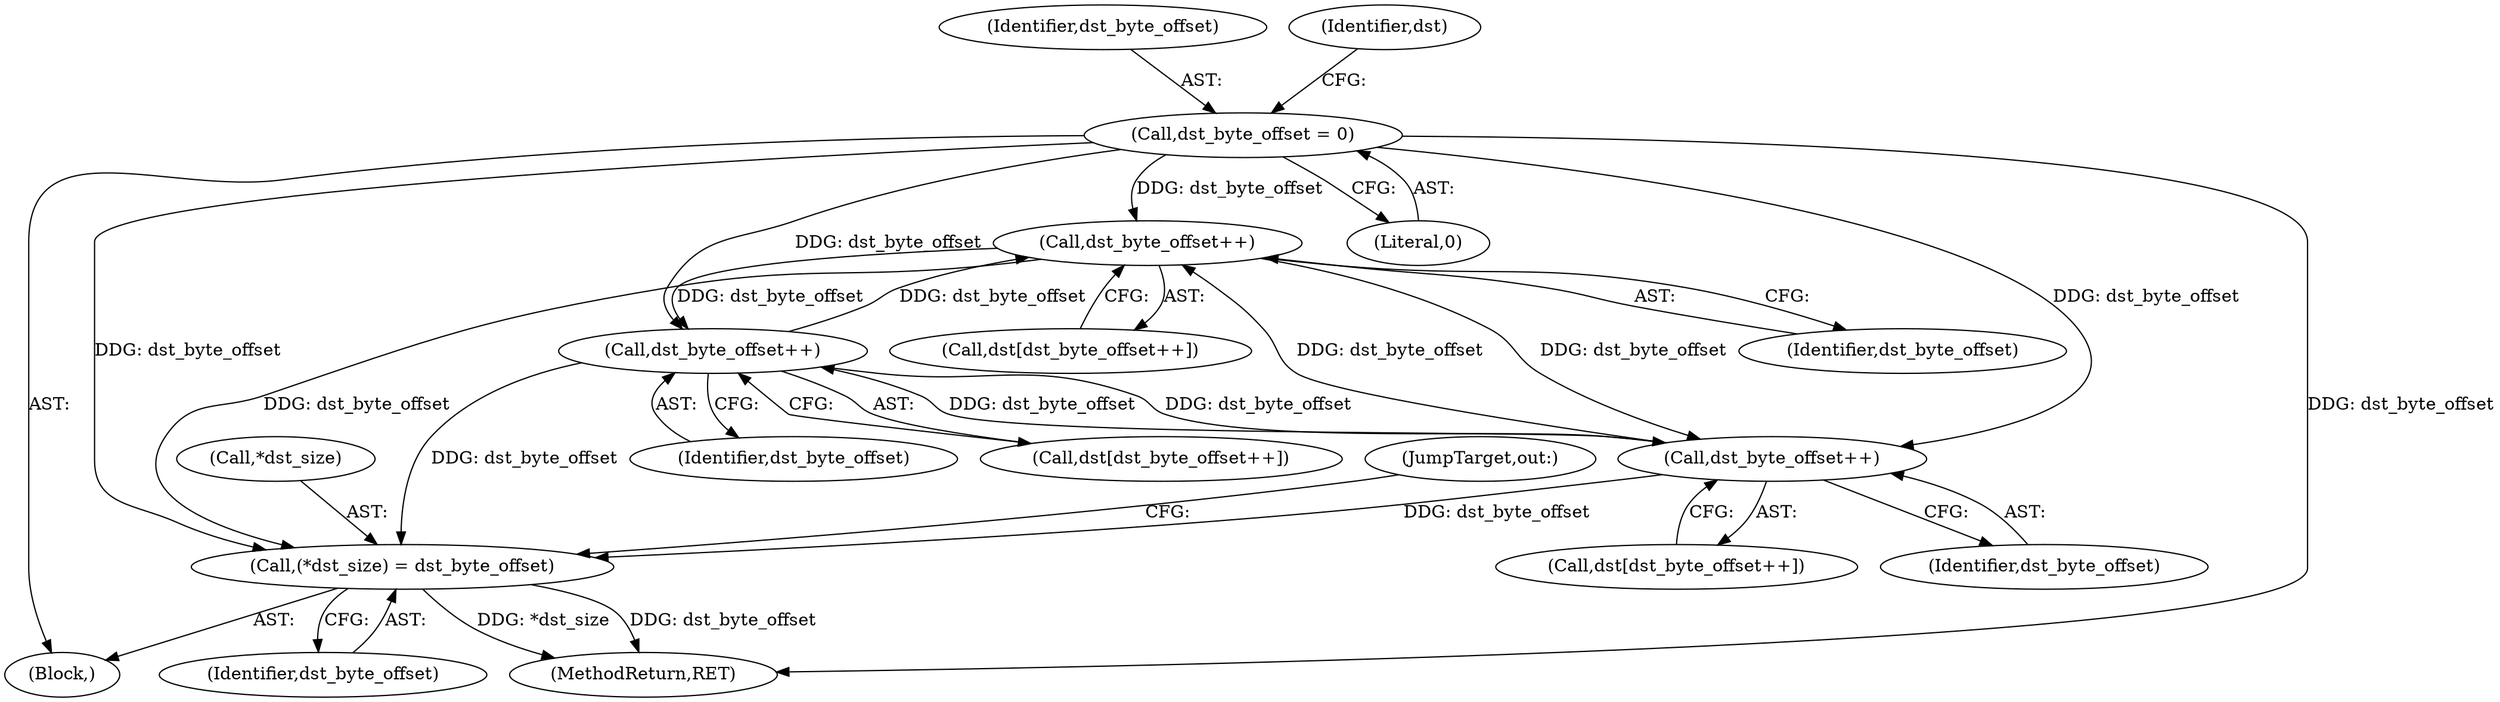 digraph "0_linux_942080643bce061c3dd9d5718d3b745dcb39a8bc@pointer" {
"1000214" [label="(Call,(*dst_size) = dst_byte_offset)"];
"1000205" [label="(Call,dst_byte_offset++)"];
"1000115" [label="(Call,dst_byte_offset = 0)"];
"1000163" [label="(Call,dst_byte_offset++)"];
"1000185" [label="(Call,dst_byte_offset++)"];
"1000163" [label="(Call,dst_byte_offset++)"];
"1000205" [label="(Call,dst_byte_offset++)"];
"1000203" [label="(Call,dst[dst_byte_offset++])"];
"1000116" [label="(Identifier,dst_byte_offset)"];
"1000161" [label="(Call,dst[dst_byte_offset++])"];
"1000117" [label="(Literal,0)"];
"1000115" [label="(Call,dst_byte_offset = 0)"];
"1000164" [label="(Identifier,dst_byte_offset)"];
"1000120" [label="(Identifier,dst)"];
"1000105" [label="(Block,)"];
"1000214" [label="(Call,(*dst_size) = dst_byte_offset)"];
"1000220" [label="(MethodReturn,RET)"];
"1000206" [label="(Identifier,dst_byte_offset)"];
"1000185" [label="(Call,dst_byte_offset++)"];
"1000217" [label="(Identifier,dst_byte_offset)"];
"1000186" [label="(Identifier,dst_byte_offset)"];
"1000218" [label="(JumpTarget,out:)"];
"1000215" [label="(Call,*dst_size)"];
"1000183" [label="(Call,dst[dst_byte_offset++])"];
"1000214" -> "1000105"  [label="AST: "];
"1000214" -> "1000217"  [label="CFG: "];
"1000215" -> "1000214"  [label="AST: "];
"1000217" -> "1000214"  [label="AST: "];
"1000218" -> "1000214"  [label="CFG: "];
"1000214" -> "1000220"  [label="DDG: dst_byte_offset"];
"1000214" -> "1000220"  [label="DDG: *dst_size"];
"1000205" -> "1000214"  [label="DDG: dst_byte_offset"];
"1000115" -> "1000214"  [label="DDG: dst_byte_offset"];
"1000163" -> "1000214"  [label="DDG: dst_byte_offset"];
"1000185" -> "1000214"  [label="DDG: dst_byte_offset"];
"1000205" -> "1000203"  [label="AST: "];
"1000205" -> "1000206"  [label="CFG: "];
"1000206" -> "1000205"  [label="AST: "];
"1000203" -> "1000205"  [label="CFG: "];
"1000205" -> "1000163"  [label="DDG: dst_byte_offset"];
"1000205" -> "1000185"  [label="DDG: dst_byte_offset"];
"1000115" -> "1000205"  [label="DDG: dst_byte_offset"];
"1000163" -> "1000205"  [label="DDG: dst_byte_offset"];
"1000185" -> "1000205"  [label="DDG: dst_byte_offset"];
"1000115" -> "1000105"  [label="AST: "];
"1000115" -> "1000117"  [label="CFG: "];
"1000116" -> "1000115"  [label="AST: "];
"1000117" -> "1000115"  [label="AST: "];
"1000120" -> "1000115"  [label="CFG: "];
"1000115" -> "1000220"  [label="DDG: dst_byte_offset"];
"1000115" -> "1000163"  [label="DDG: dst_byte_offset"];
"1000115" -> "1000185"  [label="DDG: dst_byte_offset"];
"1000163" -> "1000161"  [label="AST: "];
"1000163" -> "1000164"  [label="CFG: "];
"1000164" -> "1000163"  [label="AST: "];
"1000161" -> "1000163"  [label="CFG: "];
"1000185" -> "1000163"  [label="DDG: dst_byte_offset"];
"1000163" -> "1000185"  [label="DDG: dst_byte_offset"];
"1000185" -> "1000183"  [label="AST: "];
"1000185" -> "1000186"  [label="CFG: "];
"1000186" -> "1000185"  [label="AST: "];
"1000183" -> "1000185"  [label="CFG: "];
}
